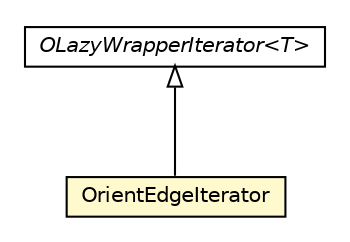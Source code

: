#!/usr/local/bin/dot
#
# Class diagram 
# Generated by UMLGraph version R5_6-24-gf6e263 (http://www.umlgraph.org/)
#

digraph G {
	edge [fontname="Helvetica",fontsize=10,labelfontname="Helvetica",labelfontsize=10];
	node [fontname="Helvetica",fontsize=10,shape=plaintext];
	nodesep=0.25;
	ranksep=0.5;
	// com.orientechnologies.orient.core.iterator.OLazyWrapperIterator<T>
	c4437630 [label=<<table title="com.orientechnologies.orient.core.iterator.OLazyWrapperIterator" border="0" cellborder="1" cellspacing="0" cellpadding="2" port="p" href="../../../../orientechnologies/orient/core/iterator/OLazyWrapperIterator.html">
		<tr><td><table border="0" cellspacing="0" cellpadding="1">
<tr><td align="center" balign="center"><font face="Helvetica-Oblique"> OLazyWrapperIterator&lt;T&gt; </font></td></tr>
		</table></td></tr>
		</table>>, URL="../../../../orientechnologies/orient/core/iterator/OLazyWrapperIterator.html", fontname="Helvetica", fontcolor="black", fontsize=10.0];
	// com.tinkerpop.blueprints.impls.orient.OrientEdgeIterator
	c4437971 [label=<<table title="com.tinkerpop.blueprints.impls.orient.OrientEdgeIterator" border="0" cellborder="1" cellspacing="0" cellpadding="2" port="p" bgcolor="lemonChiffon" href="./OrientEdgeIterator.html">
		<tr><td><table border="0" cellspacing="0" cellpadding="1">
<tr><td align="center" balign="center"> OrientEdgeIterator </td></tr>
		</table></td></tr>
		</table>>, URL="./OrientEdgeIterator.html", fontname="Helvetica", fontcolor="black", fontsize=10.0];
	//com.tinkerpop.blueprints.impls.orient.OrientEdgeIterator extends com.orientechnologies.orient.core.iterator.OLazyWrapperIterator<com.tinkerpop.blueprints.impls.orient.OrientEdge>
	c4437630:p -> c4437971:p [dir=back,arrowtail=empty];
}

